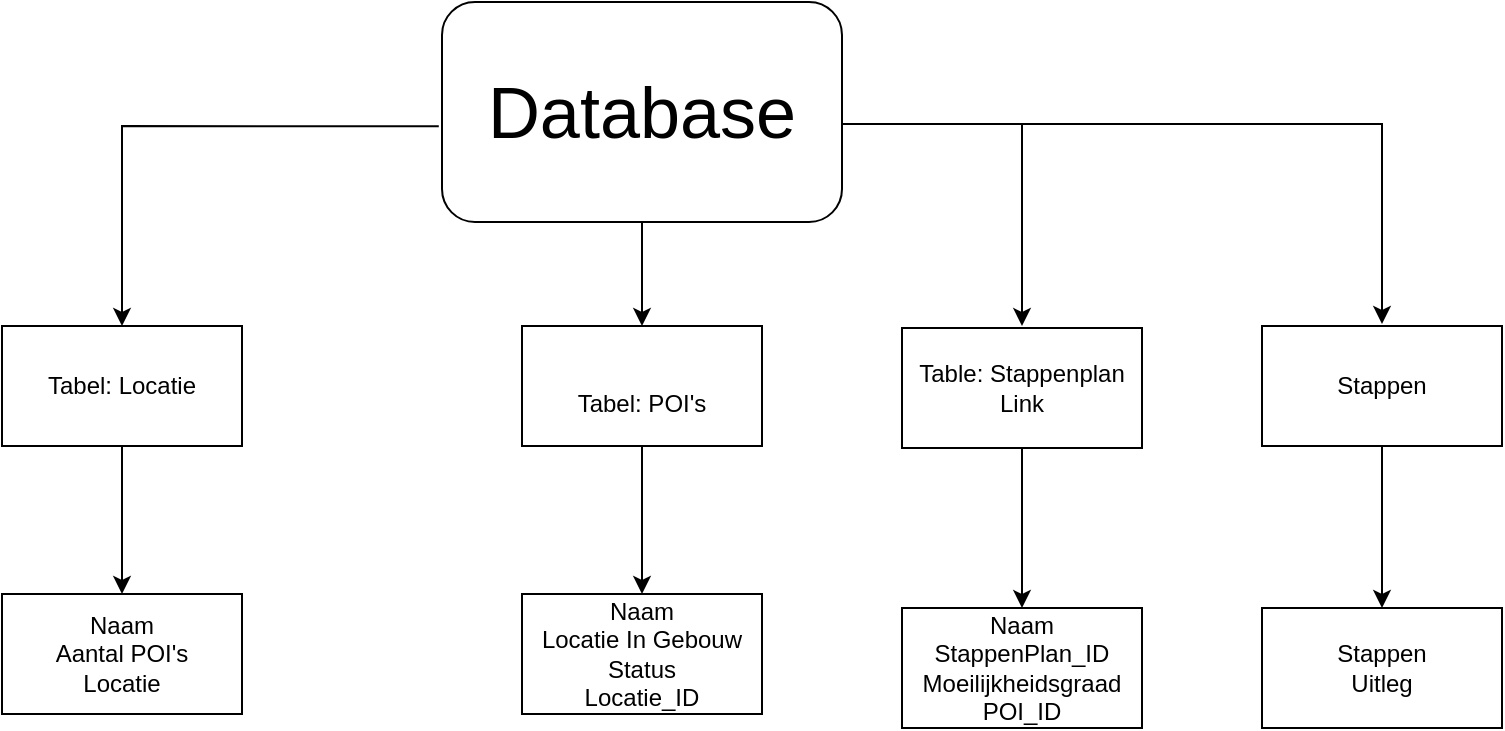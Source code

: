 <mxfile version="20.6.0" type="device"><diagram id="dDas7Pv5zTD3DXJMjwHl" name="Pagina-1"><mxGraphModel dx="1278" dy="539" grid="1" gridSize="10" guides="1" tooltips="1" connect="1" arrows="1" fold="1" page="1" pageScale="1" pageWidth="1169" pageHeight="827" math="0" shadow="0"><root><mxCell id="0"/><mxCell id="1" parent="0"/><mxCell id="CPa5eEyJELagXdH88xGO-4" value="" style="edgeStyle=orthogonalEdgeStyle;rounded=0;orthogonalLoop=1;jettySize=auto;html=1;" edge="1" parent="1" source="CPa5eEyJELagXdH88xGO-1" target="CPa5eEyJELagXdH88xGO-2"><mxGeometry relative="1" as="geometry"/></mxCell><mxCell id="CPa5eEyJELagXdH88xGO-1" value="Tabel: Locatie" style="rounded=0;whiteSpace=wrap;html=1;" vertex="1" parent="1"><mxGeometry x="90" y="220" width="120" height="60" as="geometry"/></mxCell><mxCell id="CPa5eEyJELagXdH88xGO-2" value="Naam&lt;br&gt;Aantal POI's&lt;br&gt;Locatie" style="rounded=0;whiteSpace=wrap;html=1;" vertex="1" parent="1"><mxGeometry x="90" y="354" width="120" height="60" as="geometry"/></mxCell><mxCell id="CPa5eEyJELagXdH88xGO-11" value="" style="edgeStyle=orthogonalEdgeStyle;rounded=0;orthogonalLoop=1;jettySize=auto;html=1;fontSize=12;" edge="1" parent="1" source="CPa5eEyJELagXdH88xGO-5" target="CPa5eEyJELagXdH88xGO-7"><mxGeometry relative="1" as="geometry"/></mxCell><mxCell id="CPa5eEyJELagXdH88xGO-5" value="&lt;font style=&quot;font-size: 36px;&quot;&gt;Database&lt;/font&gt;" style="rounded=1;whiteSpace=wrap;html=1;" vertex="1" parent="1"><mxGeometry x="310" y="58" width="200" height="110" as="geometry"/></mxCell><mxCell id="CPa5eEyJELagXdH88xGO-6" value="" style="endArrow=classic;html=1;rounded=0;fontSize=36;entryX=0.5;entryY=0;entryDx=0;entryDy=0;exitX=-0.008;exitY=0.565;exitDx=0;exitDy=0;exitPerimeter=0;" edge="1" parent="1" source="CPa5eEyJELagXdH88xGO-5" target="CPa5eEyJELagXdH88xGO-1"><mxGeometry width="50" height="50" relative="1" as="geometry"><mxPoint x="150" y="120" as="sourcePoint"/><mxPoint x="610" y="120" as="targetPoint"/><Array as="points"><mxPoint x="150" y="120"/></Array></mxGeometry></mxCell><mxCell id="CPa5eEyJELagXdH88xGO-9" value="" style="edgeStyle=orthogonalEdgeStyle;rounded=0;orthogonalLoop=1;jettySize=auto;html=1;fontSize=12;" edge="1" parent="1" source="CPa5eEyJELagXdH88xGO-7"><mxGeometry relative="1" as="geometry"><mxPoint x="410" y="354" as="targetPoint"/></mxGeometry></mxCell><mxCell id="CPa5eEyJELagXdH88xGO-7" value="&lt;font style=&quot;font-size: 12px;&quot;&gt;Tabel: POI's&lt;/font&gt;" style="rounded=0;whiteSpace=wrap;html=1;fontSize=36;" vertex="1" parent="1"><mxGeometry x="350" y="220" width="120" height="60" as="geometry"/></mxCell><mxCell id="CPa5eEyJELagXdH88xGO-10" value="Naam&lt;br&gt;Locatie In Gebouw&lt;br&gt;Status&lt;br&gt;Locatie_ID" style="rounded=0;whiteSpace=wrap;html=1;fontSize=12;" vertex="1" parent="1"><mxGeometry x="350" y="354" width="120" height="60" as="geometry"/></mxCell><mxCell id="CPa5eEyJELagXdH88xGO-15" value="" style="edgeStyle=orthogonalEdgeStyle;rounded=0;orthogonalLoop=1;jettySize=auto;html=1;fontSize=12;" edge="1" parent="1" source="CPa5eEyJELagXdH88xGO-12" target="CPa5eEyJELagXdH88xGO-14"><mxGeometry relative="1" as="geometry"/></mxCell><mxCell id="CPa5eEyJELagXdH88xGO-12" value="Table: Stappenplan Link" style="rounded=0;whiteSpace=wrap;html=1;fontSize=12;" vertex="1" parent="1"><mxGeometry x="540" y="221" width="120" height="60" as="geometry"/></mxCell><mxCell id="CPa5eEyJELagXdH88xGO-13" value="" style="endArrow=classic;html=1;rounded=0;fontSize=12;exitX=1;exitY=0.5;exitDx=0;exitDy=0;" edge="1" parent="1"><mxGeometry width="50" height="50" relative="1" as="geometry"><mxPoint x="510" y="119" as="sourcePoint"/><mxPoint x="600" y="220" as="targetPoint"/><Array as="points"><mxPoint x="600" y="119"/></Array></mxGeometry></mxCell><mxCell id="CPa5eEyJELagXdH88xGO-14" value="Naam&lt;br&gt;StappenPlan_ID&lt;br&gt;Moeilijkheidsgraad&lt;br&gt;POI_ID" style="rounded=0;whiteSpace=wrap;html=1;fontSize=12;" vertex="1" parent="1"><mxGeometry x="540" y="361" width="120" height="60" as="geometry"/></mxCell><mxCell id="CPa5eEyJELagXdH88xGO-20" value="" style="edgeStyle=orthogonalEdgeStyle;rounded=0;orthogonalLoop=1;jettySize=auto;html=1;fontSize=12;" edge="1" parent="1" source="CPa5eEyJELagXdH88xGO-16" target="CPa5eEyJELagXdH88xGO-18"><mxGeometry relative="1" as="geometry"/></mxCell><mxCell id="CPa5eEyJELagXdH88xGO-16" value="Stappen" style="rounded=0;whiteSpace=wrap;html=1;fontSize=12;" vertex="1" parent="1"><mxGeometry x="720" y="220" width="120" height="60" as="geometry"/></mxCell><mxCell id="CPa5eEyJELagXdH88xGO-17" value="" style="endArrow=classic;html=1;rounded=0;fontSize=12;entryX=0.5;entryY=0;entryDx=0;entryDy=0;" edge="1" parent="1"><mxGeometry width="50" height="50" relative="1" as="geometry"><mxPoint x="600" y="119" as="sourcePoint"/><mxPoint x="780" y="219" as="targetPoint"/><Array as="points"><mxPoint x="780" y="119"/></Array></mxGeometry></mxCell><mxCell id="CPa5eEyJELagXdH88xGO-18" value="Stappen&lt;br&gt;Uitleg" style="rounded=0;whiteSpace=wrap;html=1;fontSize=12;" vertex="1" parent="1"><mxGeometry x="720" y="361" width="120" height="60" as="geometry"/></mxCell></root></mxGraphModel></diagram></mxfile>